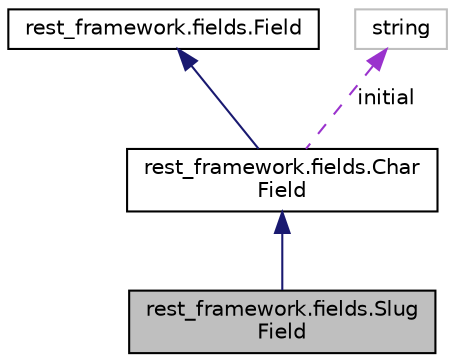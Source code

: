 digraph "rest_framework.fields.SlugField"
{
 // LATEX_PDF_SIZE
  edge [fontname="Helvetica",fontsize="10",labelfontname="Helvetica",labelfontsize="10"];
  node [fontname="Helvetica",fontsize="10",shape=record];
  Node1 [label="rest_framework.fields.Slug\lField",height=0.2,width=0.4,color="black", fillcolor="grey75", style="filled", fontcolor="black",tooltip=" "];
  Node2 -> Node1 [dir="back",color="midnightblue",fontsize="10",style="solid"];
  Node2 [label="rest_framework.fields.Char\lField",height=0.2,width=0.4,color="black", fillcolor="white", style="filled",URL="$classrest__framework_1_1fields_1_1_char_field.html",tooltip=" "];
  Node3 -> Node2 [dir="back",color="midnightblue",fontsize="10",style="solid"];
  Node3 [label="rest_framework.fields.Field",height=0.2,width=0.4,color="black", fillcolor="white", style="filled",URL="$classrest__framework_1_1fields_1_1_field.html",tooltip=" "];
  Node4 -> Node2 [dir="back",color="darkorchid3",fontsize="10",style="dashed",label=" initial" ];
  Node4 [label="string",height=0.2,width=0.4,color="grey75", fillcolor="white", style="filled",tooltip=" "];
}

